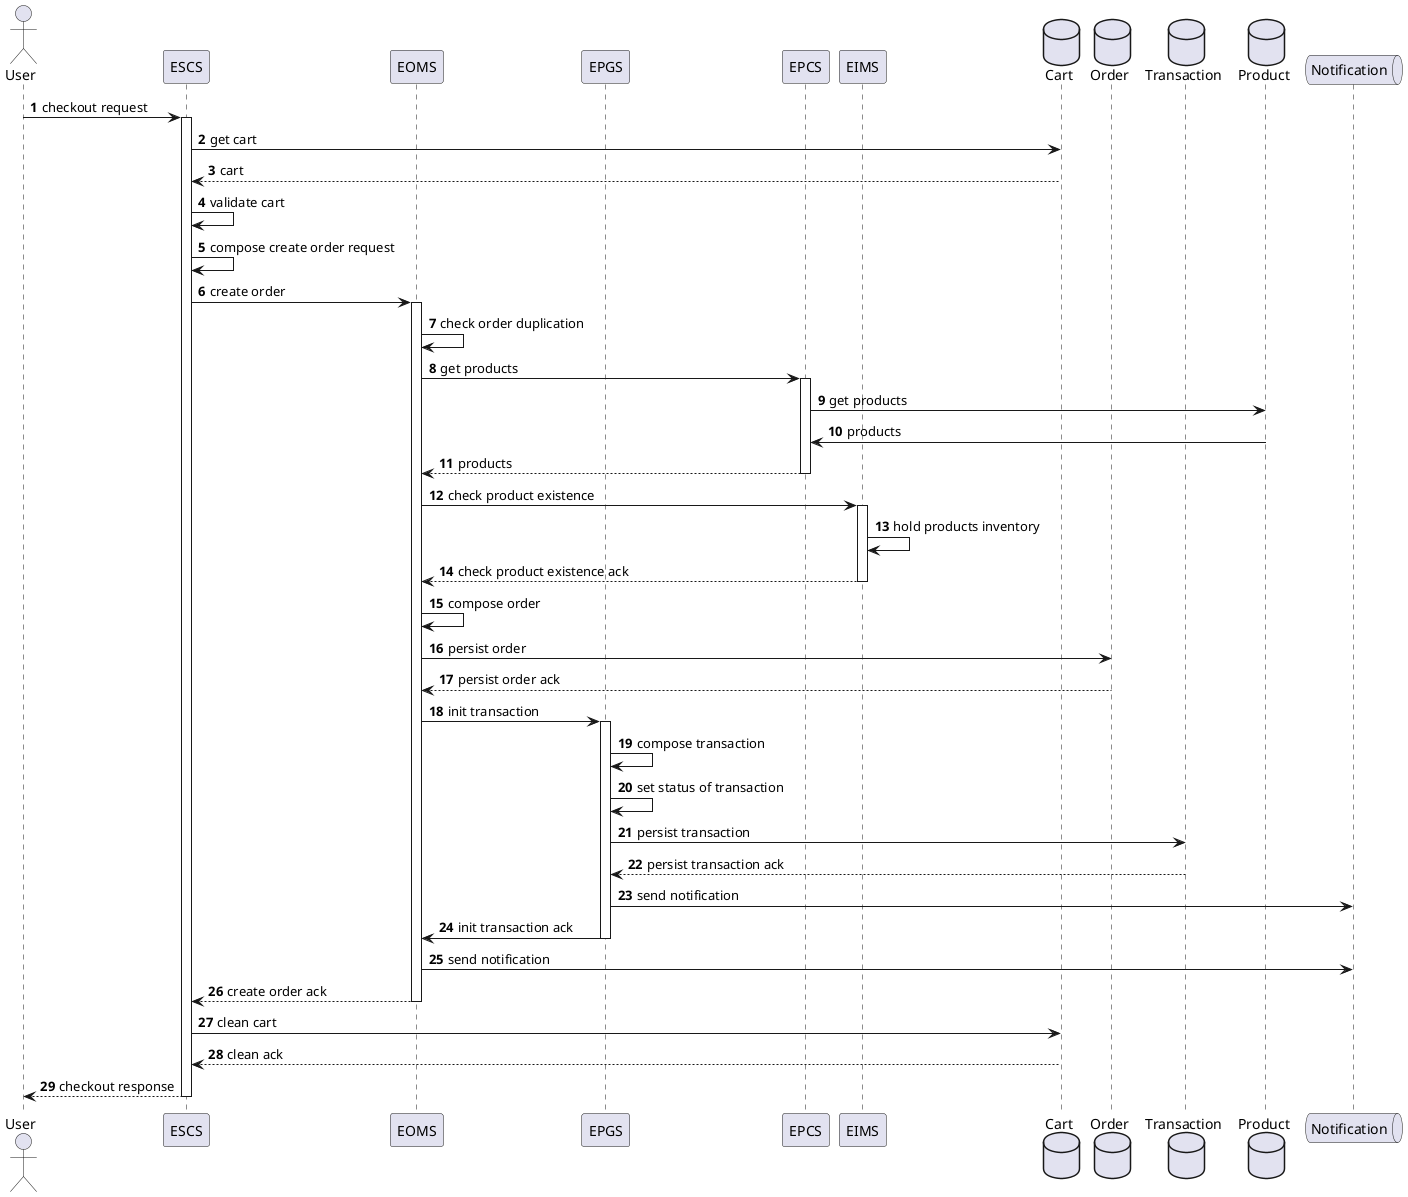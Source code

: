 @startuml
'https://plantuml.com/sequence-diagram

actor User as U
participant ESCS
participant EOMS
participant EPGS
participant EPCS
participant EIMS
database Cart as CDB
database Order as ODB
database Transaction as TDB
database Product as PDB
queue Notification as N

autonumber

U -> ESCS: checkout request

activate ESCS

ESCS -> CDB: get cart
ESCS <-- CDB: cart

ESCS -> ESCS: validate cart

ESCS -> ESCS: compose create order request

ESCS -> EOMS: create order
activate EOMS

EOMS -> EOMS: check order duplication

EOMS -> EPCS: get products
activate EPCS

EPCS -> PDB: get products
EPCS <- PDB: products

EOMS <-- EPCS: products
deactivate EPCS

EOMS -> EIMS: check product existence
activate EIMS

EIMS -> EIMS: hold products inventory
EOMS <-- EIMS: check product existence ack
deactivate EIMS

EOMS -> EOMS: compose order

EOMS -> ODB: persist order
EOMS <-- ODB: persist order ack

EOMS -> EPGS: init transaction
activate EPGS

EPGS -> EPGS: compose transaction

EPGS -> EPGS: set status of transaction

EPGS -> TDB: persist transaction
EPGS <-- TDB: persist transaction ack

EPGS -> N: send notification

EOMS <- EPGS: init transaction ack
deactivate EPGS

EOMS -> N: send notification

ESCS <-- EOMS: create order ack
deactivate EOMS

ESCS -> CDB: clean cart
ESCS <-- CDB: clean ack

U <-- ESCS: checkout response

deactivate ESCS

@enduml